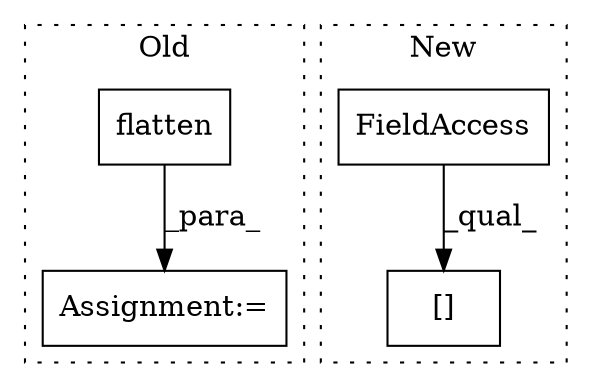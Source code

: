 digraph G {
subgraph cluster0 {
1 [label="flatten" a="32" s="959" l="9" shape="box"];
4 [label="Assignment:=" a="7" s="929" l="48" shape="box"];
label = "Old";
style="dotted";
}
subgraph cluster1 {
2 [label="[]" a="2" s="964,981" l="16,1" shape="box"];
3 [label="FieldAccess" a="22" s="964" l="15" shape="box"];
label = "New";
style="dotted";
}
1 -> 4 [label="_para_"];
3 -> 2 [label="_qual_"];
}